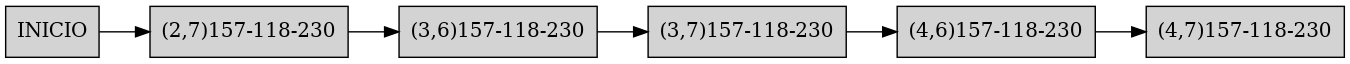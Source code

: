 digraph GraficaLinealColumna { 
rankdir=LR 
size="9,9" 
node[shape=record,style=filled] 
"INICIO" [label ="{INICIO}" ] 
"157-118-23027"[label ="{(2,7)157-118-230}" ] 
"157-118-23036"[label ="{(3,6)157-118-230}" ] 
"157-118-23037"[label ="{(3,7)157-118-230}" ] 
"157-118-23046"[label ="{(4,6)157-118-230}" ] 
"157-118-23047"[label ="{(4,7)157-118-230}" ] 
"157-118-23027" -> "157-118-23036" -> "157-118-23037" -> "157-118-23046" -> "157-118-23047" 
"INICIO" ->"157-118-23027" 
}